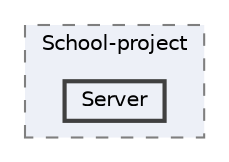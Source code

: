 digraph "D:/Berufsschule/school_skipper/School-project/Server"
{
 // LATEX_PDF_SIZE
  bgcolor="transparent";
  edge [fontname=Helvetica,fontsize=10,labelfontname=Helvetica,labelfontsize=10];
  node [fontname=Helvetica,fontsize=10,shape=box,height=0.2,width=0.4];
  compound=true
  subgraph clusterdir_26698e27b62c20696465596e27ab726f {
    graph [ bgcolor="#edf0f7", pencolor="grey50", label="School-project", fontname=Helvetica,fontsize=10 style="filled,dashed", URL="dir_26698e27b62c20696465596e27ab726f.html",tooltip=""]
  dir_5414d0cc80566289bf8c7ec614d387d8 [label="Server", fillcolor="#edf0f7", color="grey25", style="filled,bold", URL="dir_5414d0cc80566289bf8c7ec614d387d8.html",tooltip=""];
  }
}
